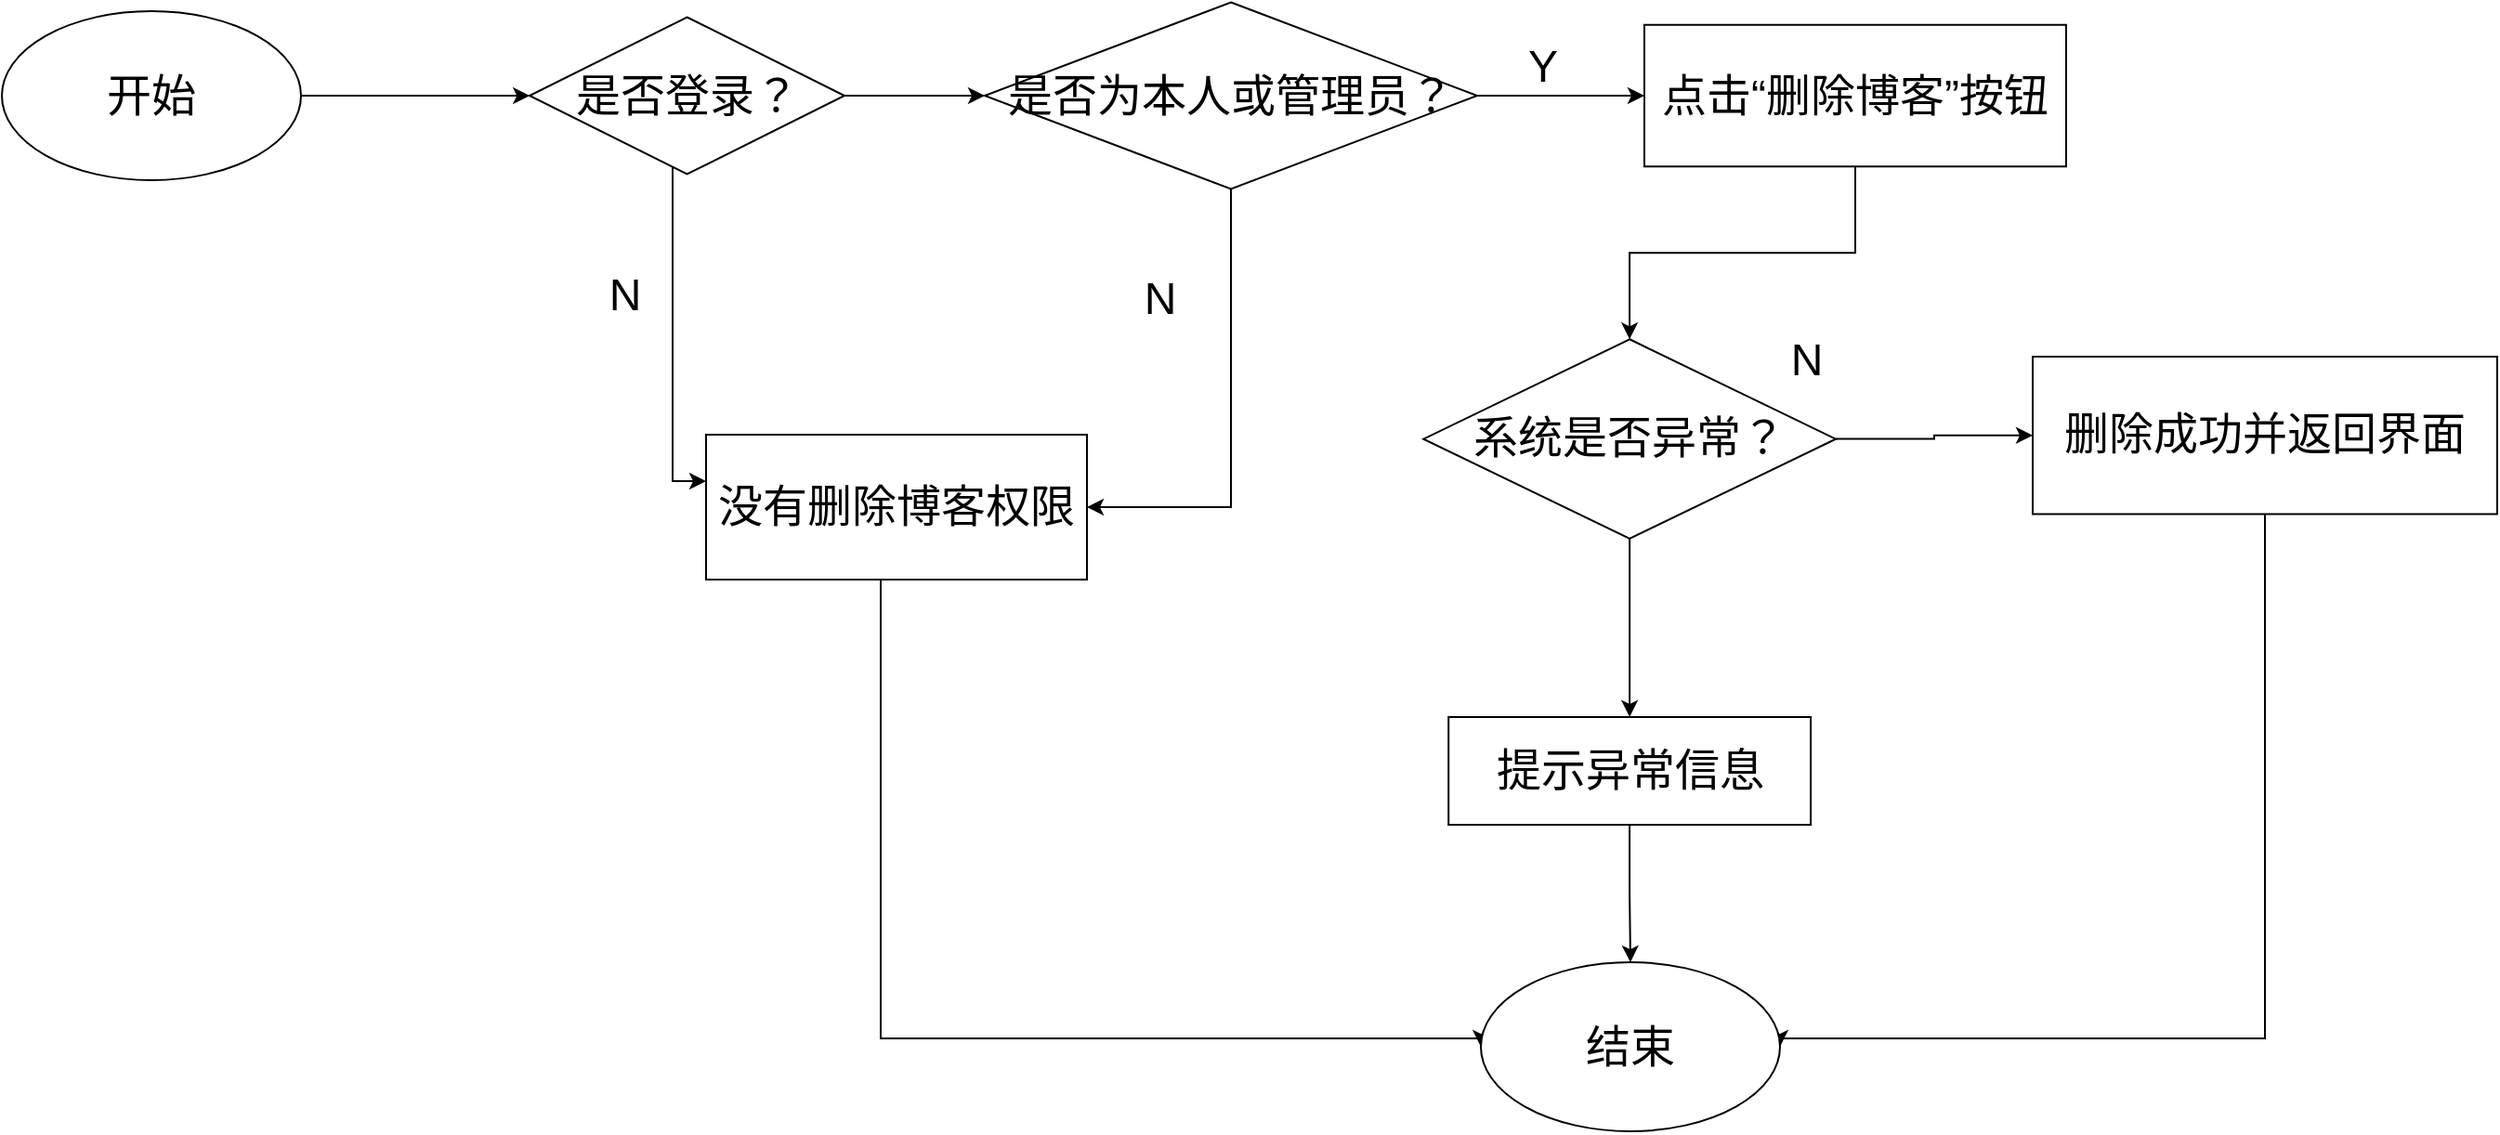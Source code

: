 <mxfile version="15.2.7" type="device"><diagram id="C5RBs43oDa-KdzZeNtuy" name="Page-1"><mxGraphModel dx="3166" dy="1667" grid="0" gridSize="10" guides="1" tooltips="1" connect="1" arrows="1" fold="1" page="0" pageScale="1" pageWidth="2339" pageHeight="3300" math="0" shadow="0"><root><mxCell id="WIyWlLk6GJQsqaUBKTNV-0"/><mxCell id="WIyWlLk6GJQsqaUBKTNV-1" parent="WIyWlLk6GJQsqaUBKTNV-0"/><mxCell id="PzX8gJJr3k7odQtsOJQv-2" value="" style="edgeStyle=orthogonalEdgeStyle;rounded=0;orthogonalLoop=1;jettySize=auto;html=1;" edge="1" parent="WIyWlLk6GJQsqaUBKTNV-1" source="PzX8gJJr3k7odQtsOJQv-0" target="PzX8gJJr3k7odQtsOJQv-1"><mxGeometry relative="1" as="geometry"/></mxCell><mxCell id="PzX8gJJr3k7odQtsOJQv-0" value="&lt;font style=&quot;font-size: 24px&quot;&gt;开始&lt;/font&gt;" style="ellipse;whiteSpace=wrap;html=1;" vertex="1" parent="WIyWlLk6GJQsqaUBKTNV-1"><mxGeometry x="-960" y="-495" width="161" height="91" as="geometry"/></mxCell><mxCell id="PzX8gJJr3k7odQtsOJQv-4" value="" style="edgeStyle=orthogonalEdgeStyle;rounded=0;orthogonalLoop=1;jettySize=auto;html=1;" edge="1" parent="WIyWlLk6GJQsqaUBKTNV-1" source="PzX8gJJr3k7odQtsOJQv-1" target="PzX8gJJr3k7odQtsOJQv-3"><mxGeometry relative="1" as="geometry"/></mxCell><mxCell id="PzX8gJJr3k7odQtsOJQv-7" value="" style="edgeStyle=orthogonalEdgeStyle;rounded=0;orthogonalLoop=1;jettySize=auto;html=1;" edge="1" parent="WIyWlLk6GJQsqaUBKTNV-1" source="PzX8gJJr3k7odQtsOJQv-1" target="PzX8gJJr3k7odQtsOJQv-6"><mxGeometry relative="1" as="geometry"><Array as="points"><mxPoint x="-599" y="-242"/></Array></mxGeometry></mxCell><mxCell id="PzX8gJJr3k7odQtsOJQv-1" value="&lt;font style=&quot;font-size: 24px&quot;&gt;是否登录？&lt;/font&gt;" style="rhombus;whiteSpace=wrap;html=1;" vertex="1" parent="WIyWlLk6GJQsqaUBKTNV-1"><mxGeometry x="-676" y="-491.75" width="169.5" height="84.5" as="geometry"/></mxCell><mxCell id="PzX8gJJr3k7odQtsOJQv-12" value="" style="edgeStyle=orthogonalEdgeStyle;rounded=0;orthogonalLoop=1;jettySize=auto;html=1;" edge="1" parent="WIyWlLk6GJQsqaUBKTNV-1" source="PzX8gJJr3k7odQtsOJQv-3" target="PzX8gJJr3k7odQtsOJQv-11"><mxGeometry relative="1" as="geometry"/></mxCell><mxCell id="PzX8gJJr3k7odQtsOJQv-29" style="edgeStyle=orthogonalEdgeStyle;rounded=0;orthogonalLoop=1;jettySize=auto;html=1;entryX=1;entryY=0.5;entryDx=0;entryDy=0;" edge="1" parent="WIyWlLk6GJQsqaUBKTNV-1" source="PzX8gJJr3k7odQtsOJQv-3" target="PzX8gJJr3k7odQtsOJQv-6"><mxGeometry relative="1" as="geometry"/></mxCell><mxCell id="PzX8gJJr3k7odQtsOJQv-3" value="&lt;font style=&quot;font-size: 24px&quot;&gt;是否为本人或管理员？&lt;/font&gt;" style="rhombus;whiteSpace=wrap;html=1;" vertex="1" parent="WIyWlLk6GJQsqaUBKTNV-1"><mxGeometry x="-431" y="-499.75" width="265" height="100.5" as="geometry"/></mxCell><mxCell id="PzX8gJJr3k7odQtsOJQv-24" style="edgeStyle=orthogonalEdgeStyle;rounded=0;orthogonalLoop=1;jettySize=auto;html=1;entryX=0;entryY=0.5;entryDx=0;entryDy=0;" edge="1" parent="WIyWlLk6GJQsqaUBKTNV-1" source="PzX8gJJr3k7odQtsOJQv-6" target="PzX8gJJr3k7odQtsOJQv-22"><mxGeometry relative="1" as="geometry"><Array as="points"><mxPoint x="-487" y="58"/></Array></mxGeometry></mxCell><mxCell id="PzX8gJJr3k7odQtsOJQv-6" value="&lt;font style=&quot;font-size: 24px&quot;&gt;没有删除博客权限&lt;/font&gt;" style="whiteSpace=wrap;html=1;" vertex="1" parent="WIyWlLk6GJQsqaUBKTNV-1"><mxGeometry x="-581" y="-267" width="205" height="78" as="geometry"/></mxCell><mxCell id="PzX8gJJr3k7odQtsOJQv-9" value="&lt;font style=&quot;font-size: 24px&quot;&gt;N&lt;/font&gt;" style="text;html=1;align=center;verticalAlign=middle;resizable=0;points=[];autosize=1;strokeColor=none;fillColor=none;" vertex="1" parent="WIyWlLk6GJQsqaUBKTNV-1"><mxGeometry x="-639" y="-353" width="28" height="22" as="geometry"/></mxCell><mxCell id="PzX8gJJr3k7odQtsOJQv-10" value="&lt;font style=&quot;font-size: 24px&quot;&gt;N&lt;/font&gt;" style="text;html=1;align=center;verticalAlign=middle;resizable=0;points=[];autosize=1;strokeColor=none;fillColor=none;" vertex="1" parent="WIyWlLk6GJQsqaUBKTNV-1"><mxGeometry x="-351" y="-351" width="28" height="22" as="geometry"/></mxCell><mxCell id="PzX8gJJr3k7odQtsOJQv-14" value="" style="edgeStyle=orthogonalEdgeStyle;rounded=0;orthogonalLoop=1;jettySize=auto;html=1;" edge="1" parent="WIyWlLk6GJQsqaUBKTNV-1" source="PzX8gJJr3k7odQtsOJQv-11" target="PzX8gJJr3k7odQtsOJQv-13"><mxGeometry relative="1" as="geometry"/></mxCell><mxCell id="PzX8gJJr3k7odQtsOJQv-11" value="&lt;font style=&quot;font-size: 24px&quot;&gt;点击“删除博客”按钮&lt;/font&gt;" style="whiteSpace=wrap;html=1;" vertex="1" parent="WIyWlLk6GJQsqaUBKTNV-1"><mxGeometry x="-76" y="-487.62" width="227" height="76.25" as="geometry"/></mxCell><mxCell id="PzX8gJJr3k7odQtsOJQv-16" value="" style="edgeStyle=orthogonalEdgeStyle;rounded=0;orthogonalLoop=1;jettySize=auto;html=1;" edge="1" parent="WIyWlLk6GJQsqaUBKTNV-1" source="PzX8gJJr3k7odQtsOJQv-13" target="PzX8gJJr3k7odQtsOJQv-15"><mxGeometry relative="1" as="geometry"/></mxCell><mxCell id="PzX8gJJr3k7odQtsOJQv-18" value="" style="edgeStyle=orthogonalEdgeStyle;rounded=0;orthogonalLoop=1;jettySize=auto;html=1;" edge="1" parent="WIyWlLk6GJQsqaUBKTNV-1" source="PzX8gJJr3k7odQtsOJQv-13" target="PzX8gJJr3k7odQtsOJQv-17"><mxGeometry relative="1" as="geometry"/></mxCell><mxCell id="PzX8gJJr3k7odQtsOJQv-13" value="&lt;font style=&quot;font-size: 24px&quot;&gt;系统是否异常？&lt;/font&gt;" style="rhombus;whiteSpace=wrap;html=1;" vertex="1" parent="WIyWlLk6GJQsqaUBKTNV-1"><mxGeometry x="-194.87" y="-318.37" width="221.87" height="107.37" as="geometry"/></mxCell><mxCell id="PzX8gJJr3k7odQtsOJQv-25" style="edgeStyle=orthogonalEdgeStyle;rounded=0;orthogonalLoop=1;jettySize=auto;html=1;" edge="1" parent="WIyWlLk6GJQsqaUBKTNV-1" source="PzX8gJJr3k7odQtsOJQv-15" target="PzX8gJJr3k7odQtsOJQv-22"><mxGeometry relative="1" as="geometry"/></mxCell><mxCell id="PzX8gJJr3k7odQtsOJQv-15" value="&lt;font style=&quot;font-size: 24px&quot;&gt;提示异常信息&lt;/font&gt;" style="whiteSpace=wrap;html=1;" vertex="1" parent="WIyWlLk6GJQsqaUBKTNV-1"><mxGeometry x="-181.4" y="-115.0" width="194.94" height="58" as="geometry"/></mxCell><mxCell id="PzX8gJJr3k7odQtsOJQv-23" style="edgeStyle=orthogonalEdgeStyle;rounded=0;orthogonalLoop=1;jettySize=auto;html=1;entryX=1;entryY=0.5;entryDx=0;entryDy=0;" edge="1" parent="WIyWlLk6GJQsqaUBKTNV-1" source="PzX8gJJr3k7odQtsOJQv-17" target="PzX8gJJr3k7odQtsOJQv-22"><mxGeometry relative="1" as="geometry"><Array as="points"><mxPoint x="258" y="58"/></Array></mxGeometry></mxCell><mxCell id="PzX8gJJr3k7odQtsOJQv-17" value="&lt;font style=&quot;font-size: 24px&quot;&gt;删除成功并返回界面&lt;/font&gt;" style="whiteSpace=wrap;html=1;" vertex="1" parent="WIyWlLk6GJQsqaUBKTNV-1"><mxGeometry x="133" y="-309" width="250" height="84.75" as="geometry"/></mxCell><mxCell id="PzX8gJJr3k7odQtsOJQv-19" value="&lt;font style=&quot;font-size: 24px&quot;&gt;N&lt;/font&gt;" style="text;html=1;align=center;verticalAlign=middle;resizable=0;points=[];autosize=1;strokeColor=none;fillColor=none;" vertex="1" parent="WIyWlLk6GJQsqaUBKTNV-1"><mxGeometry x="-3" y="-318.37" width="28" height="22" as="geometry"/></mxCell><mxCell id="PzX8gJJr3k7odQtsOJQv-20" value="&lt;font style=&quot;font-size: 24px&quot;&gt;Y&lt;/font&gt;" style="text;html=1;align=center;verticalAlign=middle;resizable=0;points=[];autosize=1;strokeColor=none;fillColor=none;" vertex="1" parent="WIyWlLk6GJQsqaUBKTNV-1"><mxGeometry x="-144" y="-476" width="26" height="22" as="geometry"/></mxCell><mxCell id="PzX8gJJr3k7odQtsOJQv-22" value="&lt;font style=&quot;font-size: 24px&quot;&gt;结束&lt;/font&gt;" style="ellipse;whiteSpace=wrap;html=1;" vertex="1" parent="WIyWlLk6GJQsqaUBKTNV-1"><mxGeometry x="-164" y="17" width="161" height="91" as="geometry"/></mxCell></root></mxGraphModel></diagram></mxfile>
